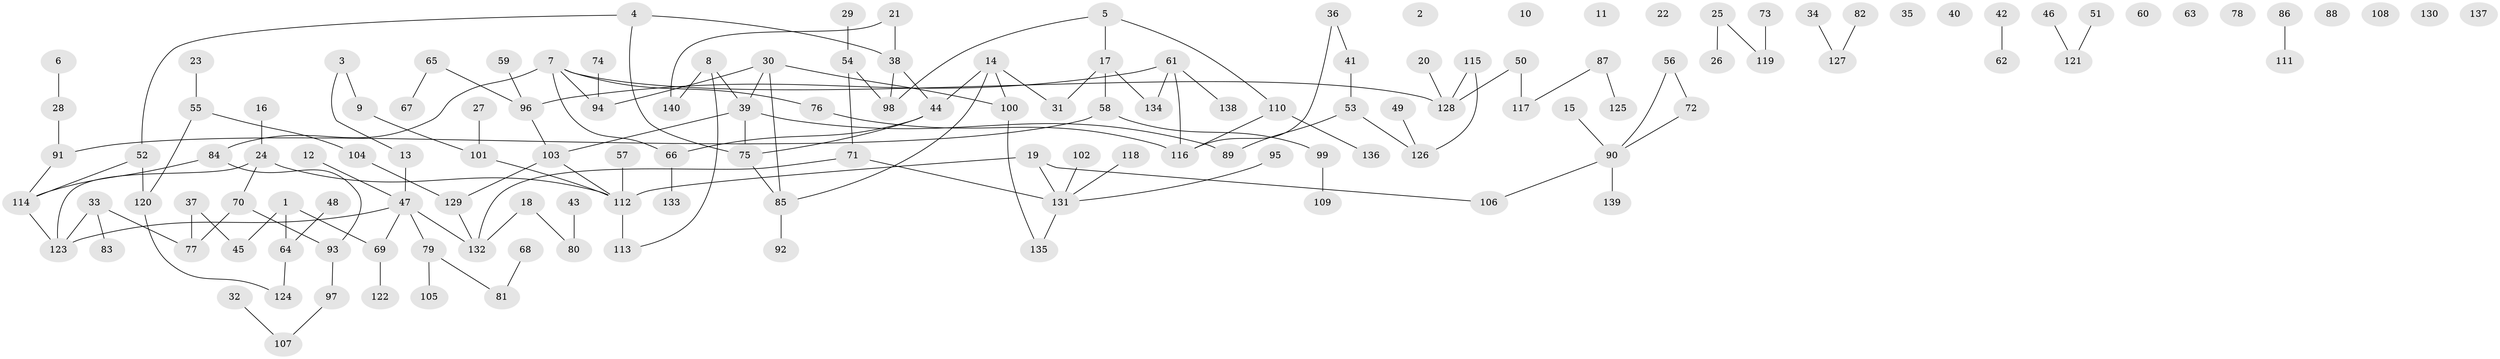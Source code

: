 // Generated by graph-tools (version 1.1) at 2025/13/03/09/25 04:13:01]
// undirected, 140 vertices, 148 edges
graph export_dot {
graph [start="1"]
  node [color=gray90,style=filled];
  1;
  2;
  3;
  4;
  5;
  6;
  7;
  8;
  9;
  10;
  11;
  12;
  13;
  14;
  15;
  16;
  17;
  18;
  19;
  20;
  21;
  22;
  23;
  24;
  25;
  26;
  27;
  28;
  29;
  30;
  31;
  32;
  33;
  34;
  35;
  36;
  37;
  38;
  39;
  40;
  41;
  42;
  43;
  44;
  45;
  46;
  47;
  48;
  49;
  50;
  51;
  52;
  53;
  54;
  55;
  56;
  57;
  58;
  59;
  60;
  61;
  62;
  63;
  64;
  65;
  66;
  67;
  68;
  69;
  70;
  71;
  72;
  73;
  74;
  75;
  76;
  77;
  78;
  79;
  80;
  81;
  82;
  83;
  84;
  85;
  86;
  87;
  88;
  89;
  90;
  91;
  92;
  93;
  94;
  95;
  96;
  97;
  98;
  99;
  100;
  101;
  102;
  103;
  104;
  105;
  106;
  107;
  108;
  109;
  110;
  111;
  112;
  113;
  114;
  115;
  116;
  117;
  118;
  119;
  120;
  121;
  122;
  123;
  124;
  125;
  126;
  127;
  128;
  129;
  130;
  131;
  132;
  133;
  134;
  135;
  136;
  137;
  138;
  139;
  140;
  1 -- 45;
  1 -- 64;
  1 -- 69;
  3 -- 9;
  3 -- 13;
  4 -- 38;
  4 -- 52;
  4 -- 75;
  5 -- 17;
  5 -- 98;
  5 -- 110;
  6 -- 28;
  7 -- 66;
  7 -- 76;
  7 -- 84;
  7 -- 94;
  7 -- 128;
  8 -- 39;
  8 -- 113;
  8 -- 140;
  9 -- 101;
  12 -- 47;
  13 -- 47;
  14 -- 31;
  14 -- 44;
  14 -- 85;
  14 -- 100;
  15 -- 90;
  16 -- 24;
  17 -- 31;
  17 -- 58;
  17 -- 134;
  18 -- 80;
  18 -- 132;
  19 -- 106;
  19 -- 112;
  19 -- 131;
  20 -- 128;
  21 -- 38;
  21 -- 140;
  23 -- 55;
  24 -- 70;
  24 -- 112;
  24 -- 123;
  25 -- 26;
  25 -- 119;
  27 -- 101;
  28 -- 91;
  29 -- 54;
  30 -- 39;
  30 -- 85;
  30 -- 94;
  30 -- 100;
  32 -- 107;
  33 -- 77;
  33 -- 83;
  33 -- 123;
  34 -- 127;
  36 -- 41;
  36 -- 116;
  37 -- 45;
  37 -- 77;
  38 -- 44;
  38 -- 98;
  39 -- 75;
  39 -- 89;
  39 -- 103;
  41 -- 53;
  42 -- 62;
  43 -- 80;
  44 -- 66;
  44 -- 75;
  46 -- 121;
  47 -- 69;
  47 -- 79;
  47 -- 123;
  47 -- 132;
  48 -- 64;
  49 -- 126;
  50 -- 117;
  50 -- 128;
  51 -- 121;
  52 -- 114;
  52 -- 120;
  53 -- 89;
  53 -- 126;
  54 -- 71;
  54 -- 98;
  55 -- 104;
  55 -- 120;
  56 -- 72;
  56 -- 90;
  57 -- 112;
  58 -- 91;
  58 -- 99;
  59 -- 96;
  61 -- 96;
  61 -- 116;
  61 -- 134;
  61 -- 138;
  64 -- 124;
  65 -- 67;
  65 -- 96;
  66 -- 133;
  68 -- 81;
  69 -- 122;
  70 -- 77;
  70 -- 93;
  71 -- 131;
  71 -- 132;
  72 -- 90;
  73 -- 119;
  74 -- 94;
  75 -- 85;
  76 -- 116;
  79 -- 81;
  79 -- 105;
  82 -- 127;
  84 -- 93;
  84 -- 114;
  85 -- 92;
  86 -- 111;
  87 -- 117;
  87 -- 125;
  90 -- 106;
  90 -- 139;
  91 -- 114;
  93 -- 97;
  95 -- 131;
  96 -- 103;
  97 -- 107;
  99 -- 109;
  100 -- 135;
  101 -- 112;
  102 -- 131;
  103 -- 112;
  103 -- 129;
  104 -- 129;
  110 -- 116;
  110 -- 136;
  112 -- 113;
  114 -- 123;
  115 -- 126;
  115 -- 128;
  118 -- 131;
  120 -- 124;
  129 -- 132;
  131 -- 135;
}
